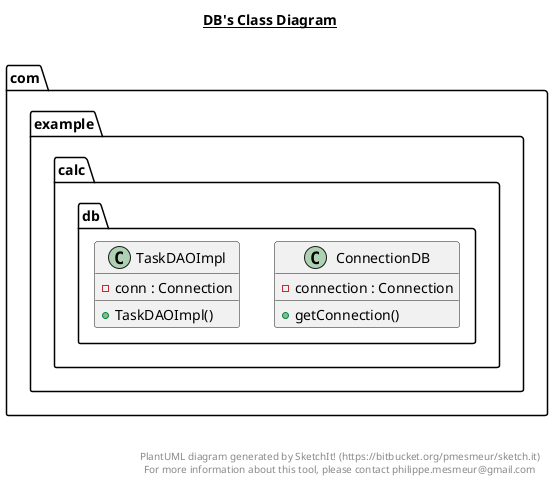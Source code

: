 @startuml

title __DB's Class Diagram__\n


        class com.example.calc.db.ConnectionDB {
            - connection : Connection
            + getConnection()
        }

  


        class com.example.calc.db.TaskDAOImpl {
            - conn : Connection
            + TaskDAOImpl()
        }
      

  



right footer


PlantUML diagram generated by SketchIt! (https://bitbucket.org/pmesmeur/sketch.it)
For more information about this tool, please contact philippe.mesmeur@gmail.com
endfooter

@enduml
